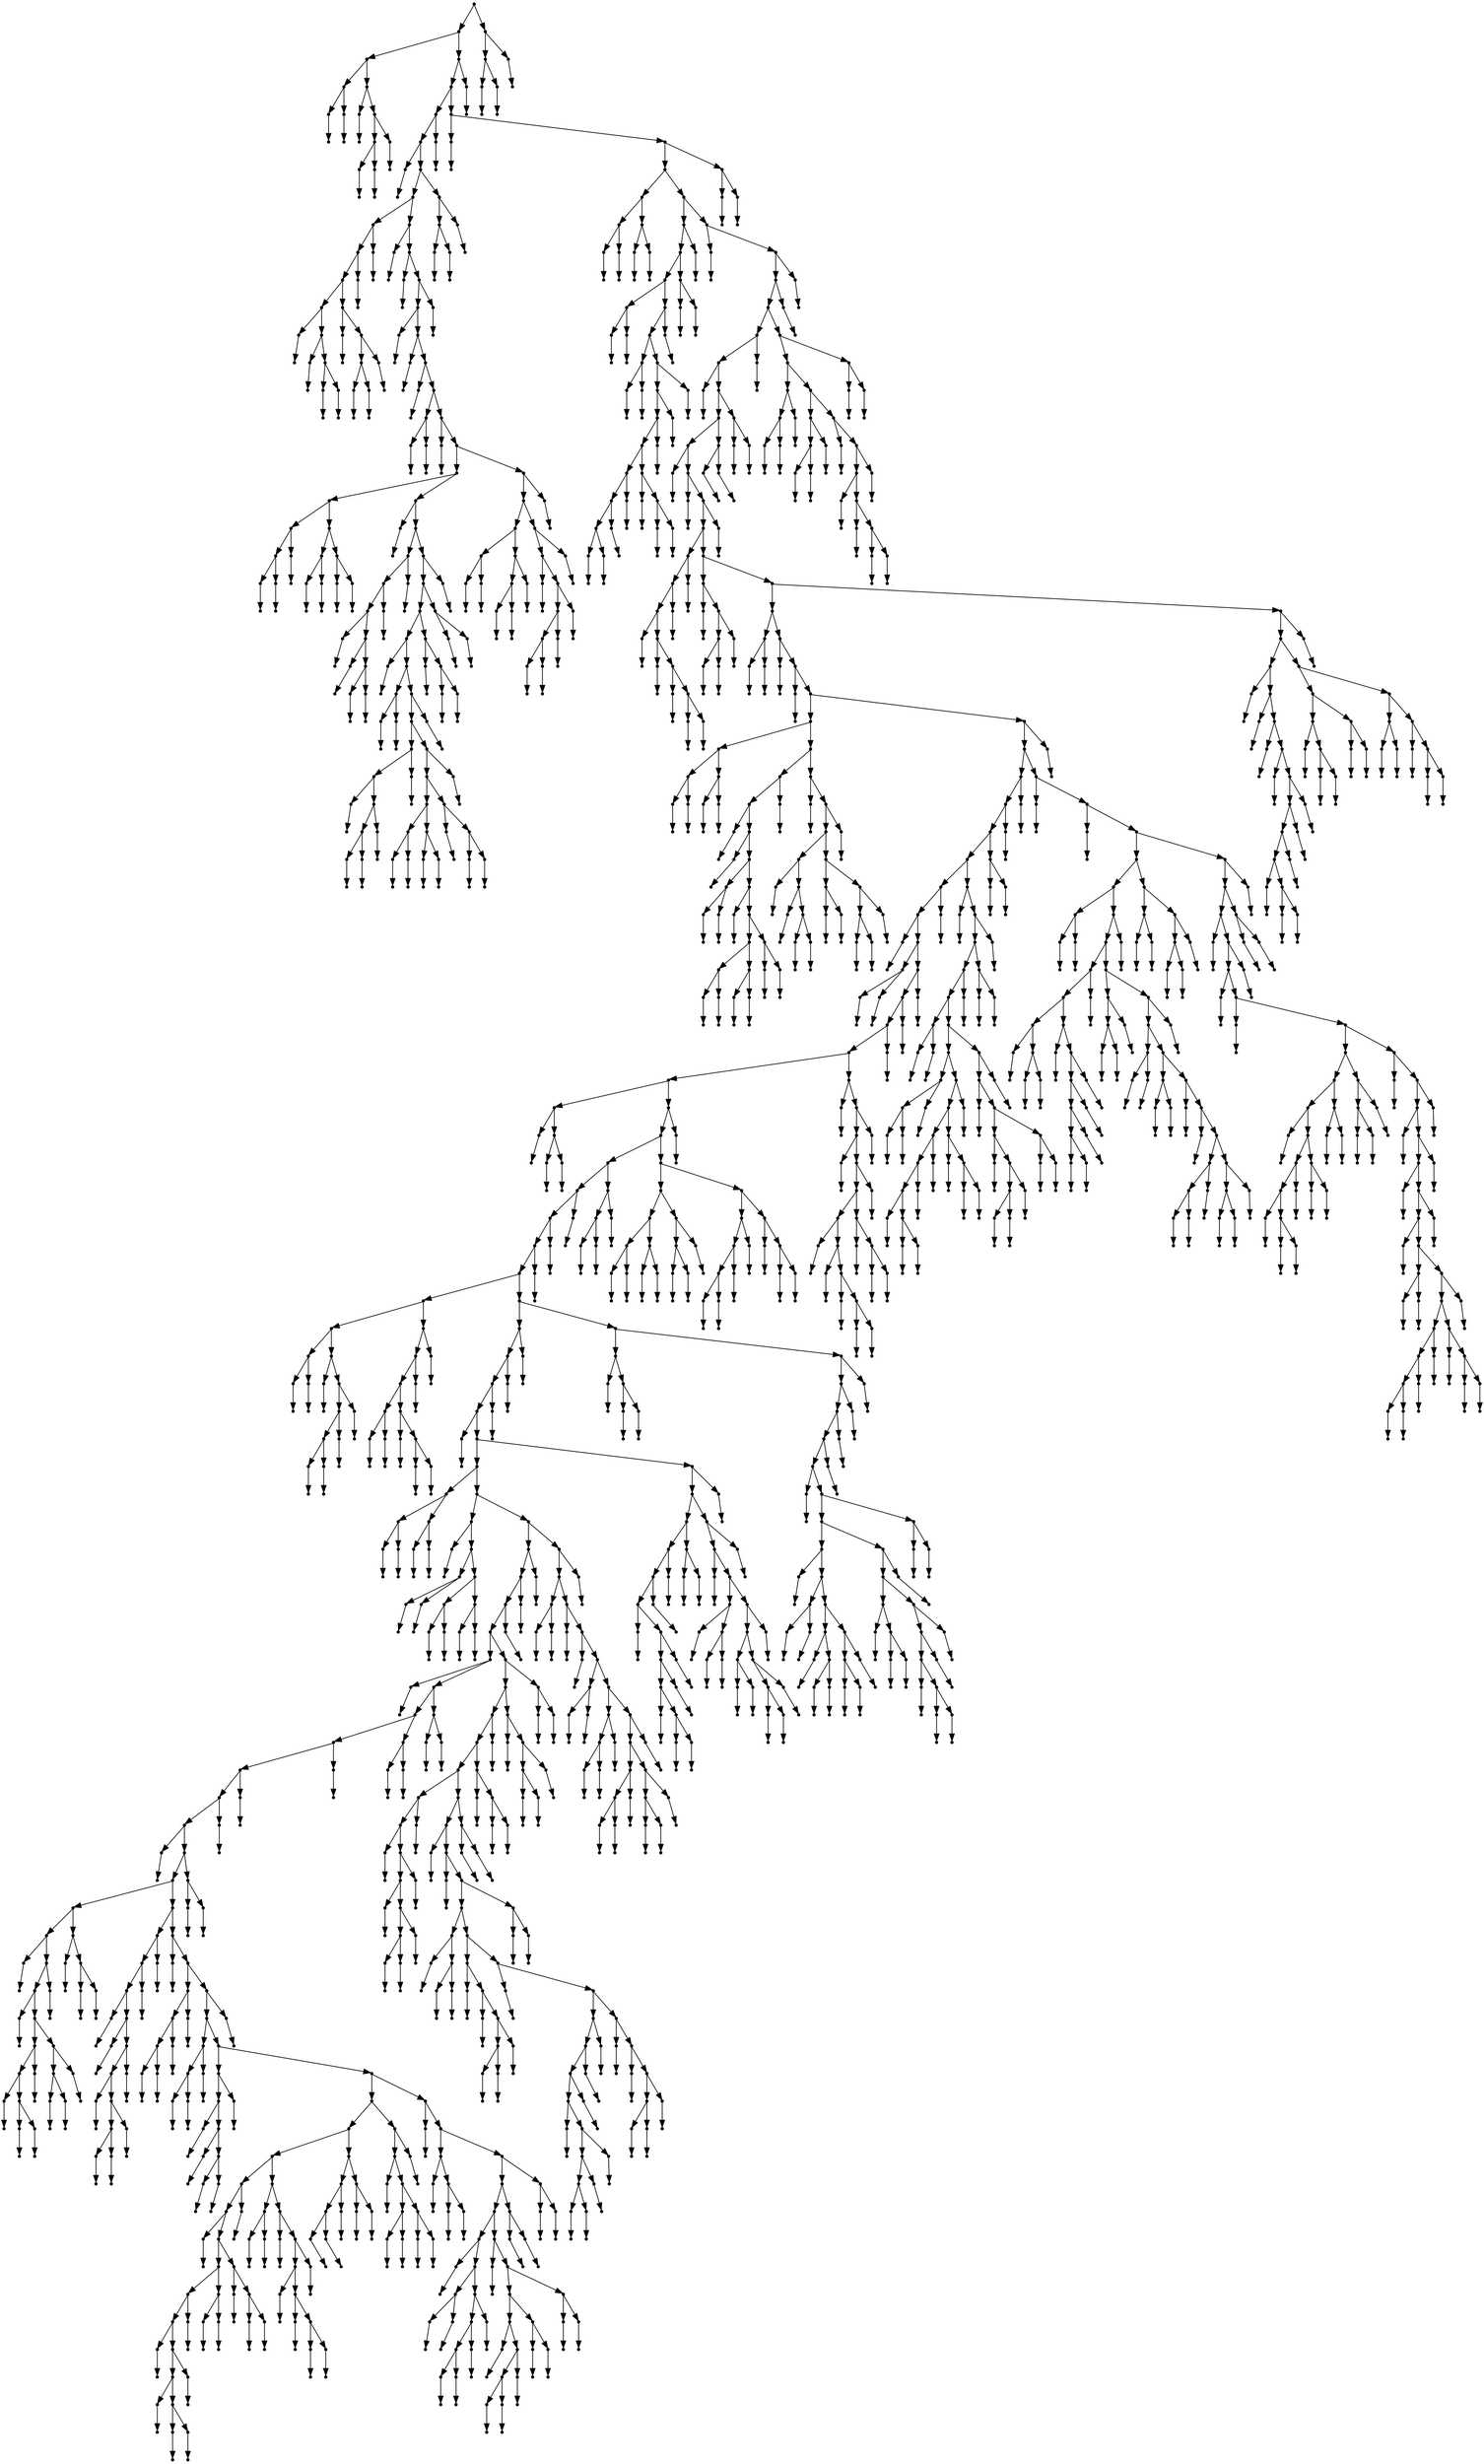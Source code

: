 digraph {
  1771 [shape=point];
  1762 [shape=point];
  16 [shape=point];
  4 [shape=point];
  1 [shape=point];
  0 [shape=point];
  3 [shape=point];
  2 [shape=point];
  15 [shape=point];
  6 [shape=point];
  5 [shape=point];
  14 [shape=point];
  11 [shape=point];
  8 [shape=point];
  7 [shape=point];
  10 [shape=point];
  9 [shape=point];
  13 [shape=point];
  12 [shape=point];
  1761 [shape=point];
  1758 [shape=point];
  234 [shape=point];
  231 [shape=point];
  18 [shape=point];
  17 [shape=point];
  230 [shape=point];
  221 [shape=point];
  47 [shape=point];
  44 [shape=point];
  41 [shape=point];
  29 [shape=point];
  20 [shape=point];
  19 [shape=point];
  28 [shape=point];
  22 [shape=point];
  21 [shape=point];
  27 [shape=point];
  24 [shape=point];
  23 [shape=point];
  26 [shape=point];
  25 [shape=point];
  40 [shape=point];
  31 [shape=point];
  30 [shape=point];
  39 [shape=point];
  36 [shape=point];
  33 [shape=point];
  32 [shape=point];
  35 [shape=point];
  34 [shape=point];
  38 [shape=point];
  37 [shape=point];
  43 [shape=point];
  42 [shape=point];
  46 [shape=point];
  45 [shape=point];
  220 [shape=point];
  49 [shape=point];
  48 [shape=point];
  219 [shape=point];
  51 [shape=point];
  50 [shape=point];
  218 [shape=point];
  215 [shape=point];
  53 [shape=point];
  52 [shape=point];
  214 [shape=point];
  55 [shape=point];
  54 [shape=point];
  213 [shape=point];
  57 [shape=point];
  56 [shape=point];
  212 [shape=point];
  62 [shape=point];
  59 [shape=point];
  58 [shape=point];
  61 [shape=point];
  60 [shape=point];
  211 [shape=point];
  64 [shape=point];
  63 [shape=point];
  210 [shape=point];
  174 [shape=point];
  84 [shape=point];
  72 [shape=point];
  69 [shape=point];
  66 [shape=point];
  65 [shape=point];
  68 [shape=point];
  67 [shape=point];
  71 [shape=point];
  70 [shape=point];
  83 [shape=point];
  77 [shape=point];
  74 [shape=point];
  73 [shape=point];
  76 [shape=point];
  75 [shape=point];
  82 [shape=point];
  79 [shape=point];
  78 [shape=point];
  81 [shape=point];
  80 [shape=point];
  173 [shape=point];
  86 [shape=point];
  85 [shape=point];
  172 [shape=point];
  103 [shape=point];
  100 [shape=point];
  97 [shape=point];
  88 [shape=point];
  87 [shape=point];
  96 [shape=point];
  90 [shape=point];
  89 [shape=point];
  95 [shape=point];
  92 [shape=point];
  91 [shape=point];
  94 [shape=point];
  93 [shape=point];
  99 [shape=point];
  98 [shape=point];
  102 [shape=point];
  101 [shape=point];
  171 [shape=point];
  168 [shape=point];
  162 [shape=point];
  153 [shape=point];
  105 [shape=point];
  104 [shape=point];
  152 [shape=point];
  110 [shape=point];
  107 [shape=point];
  106 [shape=point];
  109 [shape=point];
  108 [shape=point];
  151 [shape=point];
  148 [shape=point];
  124 [shape=point];
  121 [shape=point];
  112 [shape=point];
  111 [shape=point];
  120 [shape=point];
  117 [shape=point];
  114 [shape=point];
  113 [shape=point];
  116 [shape=point];
  115 [shape=point];
  119 [shape=point];
  118 [shape=point];
  123 [shape=point];
  122 [shape=point];
  147 [shape=point];
  144 [shape=point];
  135 [shape=point];
  129 [shape=point];
  126 [shape=point];
  125 [shape=point];
  128 [shape=point];
  127 [shape=point];
  134 [shape=point];
  131 [shape=point];
  130 [shape=point];
  133 [shape=point];
  132 [shape=point];
  143 [shape=point];
  137 [shape=point];
  136 [shape=point];
  142 [shape=point];
  139 [shape=point];
  138 [shape=point];
  141 [shape=point];
  140 [shape=point];
  146 [shape=point];
  145 [shape=point];
  150 [shape=point];
  149 [shape=point];
  161 [shape=point];
  155 [shape=point];
  154 [shape=point];
  160 [shape=point];
  157 [shape=point];
  156 [shape=point];
  159 [shape=point];
  158 [shape=point];
  167 [shape=point];
  164 [shape=point];
  163 [shape=point];
  166 [shape=point];
  165 [shape=point];
  170 [shape=point];
  169 [shape=point];
  209 [shape=point];
  206 [shape=point];
  188 [shape=point];
  179 [shape=point];
  176 [shape=point];
  175 [shape=point];
  178 [shape=point];
  177 [shape=point];
  187 [shape=point];
  184 [shape=point];
  181 [shape=point];
  180 [shape=point];
  183 [shape=point];
  182 [shape=point];
  186 [shape=point];
  185 [shape=point];
  205 [shape=point];
  202 [shape=point];
  190 [shape=point];
  189 [shape=point];
  201 [shape=point];
  198 [shape=point];
  195 [shape=point];
  192 [shape=point];
  191 [shape=point];
  194 [shape=point];
  193 [shape=point];
  197 [shape=point];
  196 [shape=point];
  200 [shape=point];
  199 [shape=point];
  204 [shape=point];
  203 [shape=point];
  208 [shape=point];
  207 [shape=point];
  217 [shape=point];
  216 [shape=point];
  229 [shape=point];
  226 [shape=point];
  223 [shape=point];
  222 [shape=point];
  225 [shape=point];
  224 [shape=point];
  228 [shape=point];
  227 [shape=point];
  233 [shape=point];
  232 [shape=point];
  1757 [shape=point];
  236 [shape=point];
  235 [shape=point];
  1756 [shape=point];
  1750 [shape=point];
  247 [shape=point];
  241 [shape=point];
  238 [shape=point];
  237 [shape=point];
  240 [shape=point];
  239 [shape=point];
  246 [shape=point];
  243 [shape=point];
  242 [shape=point];
  245 [shape=point];
  244 [shape=point];
  1749 [shape=point];
  300 [shape=point];
  297 [shape=point];
  291 [shape=point];
  252 [shape=point];
  249 [shape=point];
  248 [shape=point];
  251 [shape=point];
  250 [shape=point];
  290 [shape=point];
  287 [shape=point];
  257 [shape=point];
  254 [shape=point];
  253 [shape=point];
  256 [shape=point];
  255 [shape=point];
  286 [shape=point];
  283 [shape=point];
  280 [shape=point];
  277 [shape=point];
  268 [shape=point];
  265 [shape=point];
  262 [shape=point];
  259 [shape=point];
  258 [shape=point];
  261 [shape=point];
  260 [shape=point];
  264 [shape=point];
  263 [shape=point];
  267 [shape=point];
  266 [shape=point];
  276 [shape=point];
  270 [shape=point];
  269 [shape=point];
  275 [shape=point];
  272 [shape=point];
  271 [shape=point];
  274 [shape=point];
  273 [shape=point];
  279 [shape=point];
  278 [shape=point];
  282 [shape=point];
  281 [shape=point];
  285 [shape=point];
  284 [shape=point];
  289 [shape=point];
  288 [shape=point];
  296 [shape=point];
  293 [shape=point];
  292 [shape=point];
  295 [shape=point];
  294 [shape=point];
  299 [shape=point];
  298 [shape=point];
  1748 [shape=point];
  302 [shape=point];
  301 [shape=point];
  1747 [shape=point];
  1744 [shape=point];
  1741 [shape=point];
  1699 [shape=point];
  1696 [shape=point];
  304 [shape=point];
  303 [shape=point];
  1695 [shape=point];
  1689 [shape=point];
  1683 [shape=point];
  306 [shape=point];
  305 [shape=point];
  1682 [shape=point];
  308 [shape=point];
  307 [shape=point];
  1681 [shape=point];
  1678 [shape=point];
  328 [shape=point];
  325 [shape=point];
  322 [shape=point];
  310 [shape=point];
  309 [shape=point];
  321 [shape=point];
  312 [shape=point];
  311 [shape=point];
  320 [shape=point];
  314 [shape=point];
  313 [shape=point];
  319 [shape=point];
  316 [shape=point];
  315 [shape=point];
  318 [shape=point];
  317 [shape=point];
  324 [shape=point];
  323 [shape=point];
  327 [shape=point];
  326 [shape=point];
  1677 [shape=point];
  339 [shape=point];
  330 [shape=point];
  329 [shape=point];
  338 [shape=point];
  335 [shape=point];
  332 [shape=point];
  331 [shape=point];
  334 [shape=point];
  333 [shape=point];
  337 [shape=point];
  336 [shape=point];
  1676 [shape=point];
  1613 [shape=point];
  344 [shape=point];
  341 [shape=point];
  340 [shape=point];
  343 [shape=point];
  342 [shape=point];
  1612 [shape=point];
  346 [shape=point];
  345 [shape=point];
  1611 [shape=point];
  348 [shape=point];
  347 [shape=point];
  1610 [shape=point];
  428 [shape=point];
  359 [shape=point];
  353 [shape=point];
  350 [shape=point];
  349 [shape=point];
  352 [shape=point];
  351 [shape=point];
  358 [shape=point];
  355 [shape=point];
  354 [shape=point];
  357 [shape=point];
  356 [shape=point];
  427 [shape=point];
  394 [shape=point];
  391 [shape=point];
  361 [shape=point];
  360 [shape=point];
  390 [shape=point];
  363 [shape=point];
  362 [shape=point];
  389 [shape=point];
  368 [shape=point];
  365 [shape=point];
  364 [shape=point];
  367 [shape=point];
  366 [shape=point];
  388 [shape=point];
  370 [shape=point];
  369 [shape=point];
  387 [shape=point];
  381 [shape=point];
  375 [shape=point];
  372 [shape=point];
  371 [shape=point];
  374 [shape=point];
  373 [shape=point];
  380 [shape=point];
  377 [shape=point];
  376 [shape=point];
  379 [shape=point];
  378 [shape=point];
  386 [shape=point];
  383 [shape=point];
  382 [shape=point];
  385 [shape=point];
  384 [shape=point];
  393 [shape=point];
  392 [shape=point];
  426 [shape=point];
  396 [shape=point];
  395 [shape=point];
  425 [shape=point];
  422 [shape=point];
  407 [shape=point];
  398 [shape=point];
  397 [shape=point];
  406 [shape=point];
  400 [shape=point];
  399 [shape=point];
  405 [shape=point];
  402 [shape=point];
  401 [shape=point];
  404 [shape=point];
  403 [shape=point];
  421 [shape=point];
  412 [shape=point];
  409 [shape=point];
  408 [shape=point];
  411 [shape=point];
  410 [shape=point];
  420 [shape=point];
  417 [shape=point];
  414 [shape=point];
  413 [shape=point];
  416 [shape=point];
  415 [shape=point];
  419 [shape=point];
  418 [shape=point];
  424 [shape=point];
  423 [shape=point];
  1609 [shape=point];
  1606 [shape=point];
  1390 [shape=point];
  1387 [shape=point];
  1384 [shape=point];
  1378 [shape=point];
  1297 [shape=point];
  1294 [shape=point];
  430 [shape=point];
  429 [shape=point];
  1293 [shape=point];
  435 [shape=point];
  432 [shape=point];
  431 [shape=point];
  434 [shape=point];
  433 [shape=point];
  1292 [shape=point];
  1289 [shape=point];
  1286 [shape=point];
  1283 [shape=point];
  1247 [shape=point];
  443 [shape=point];
  437 [shape=point];
  436 [shape=point];
  442 [shape=point];
  439 [shape=point];
  438 [shape=point];
  441 [shape=point];
  440 [shape=point];
  1246 [shape=point];
  1243 [shape=point];
  1201 [shape=point];
  1192 [shape=point];
  1189 [shape=point];
  1186 [shape=point];
  1183 [shape=point];
  484 [shape=point];
  463 [shape=point];
  448 [shape=point];
  445 [shape=point];
  444 [shape=point];
  447 [shape=point];
  446 [shape=point];
  462 [shape=point];
  450 [shape=point];
  449 [shape=point];
  461 [shape=point];
  458 [shape=point];
  455 [shape=point];
  452 [shape=point];
  451 [shape=point];
  454 [shape=point];
  453 [shape=point];
  457 [shape=point];
  456 [shape=point];
  460 [shape=point];
  459 [shape=point];
  483 [shape=point];
  480 [shape=point];
  477 [shape=point];
  468 [shape=point];
  465 [shape=point];
  464 [shape=point];
  467 [shape=point];
  466 [shape=point];
  476 [shape=point];
  470 [shape=point];
  469 [shape=point];
  475 [shape=point];
  472 [shape=point];
  471 [shape=point];
  474 [shape=point];
  473 [shape=point];
  479 [shape=point];
  478 [shape=point];
  482 [shape=point];
  481 [shape=point];
  1182 [shape=point];
  1098 [shape=point];
  1095 [shape=point];
  1092 [shape=point];
  1089 [shape=point];
  486 [shape=point];
  485 [shape=point];
  1088 [shape=point];
  1022 [shape=point];
  497 [shape=point];
  491 [shape=point];
  488 [shape=point];
  487 [shape=point];
  490 [shape=point];
  489 [shape=point];
  496 [shape=point];
  493 [shape=point];
  492 [shape=point];
  495 [shape=point];
  494 [shape=point];
  1021 [shape=point];
  517 [shape=point];
  499 [shape=point];
  498 [shape=point];
  516 [shape=point];
  504 [shape=point];
  501 [shape=point];
  500 [shape=point];
  503 [shape=point];
  502 [shape=point];
  515 [shape=point];
  509 [shape=point];
  506 [shape=point];
  505 [shape=point];
  508 [shape=point];
  507 [shape=point];
  514 [shape=point];
  511 [shape=point];
  510 [shape=point];
  513 [shape=point];
  512 [shape=point];
  1020 [shape=point];
  969 [shape=point];
  966 [shape=point];
  963 [shape=point];
  960 [shape=point];
  825 [shape=point];
  519 [shape=point];
  518 [shape=point];
  824 [shape=point];
  818 [shape=point];
  812 [shape=point];
  809 [shape=point];
  806 [shape=point];
  803 [shape=point];
  521 [shape=point];
  520 [shape=point];
  802 [shape=point];
  796 [shape=point];
  559 [shape=point];
  550 [shape=point];
  523 [shape=point];
  522 [shape=point];
  549 [shape=point];
  546 [shape=point];
  525 [shape=point];
  524 [shape=point];
  545 [shape=point];
  536 [shape=point];
  533 [shape=point];
  527 [shape=point];
  526 [shape=point];
  532 [shape=point];
  529 [shape=point];
  528 [shape=point];
  531 [shape=point];
  530 [shape=point];
  535 [shape=point];
  534 [shape=point];
  544 [shape=point];
  541 [shape=point];
  538 [shape=point];
  537 [shape=point];
  540 [shape=point];
  539 [shape=point];
  543 [shape=point];
  542 [shape=point];
  548 [shape=point];
  547 [shape=point];
  558 [shape=point];
  552 [shape=point];
  551 [shape=point];
  557 [shape=point];
  554 [shape=point];
  553 [shape=point];
  556 [shape=point];
  555 [shape=point];
  795 [shape=point];
  585 [shape=point];
  582 [shape=point];
  579 [shape=point];
  561 [shape=point];
  560 [shape=point];
  578 [shape=point];
  563 [shape=point];
  562 [shape=point];
  577 [shape=point];
  574 [shape=point];
  565 [shape=point];
  564 [shape=point];
  573 [shape=point];
  570 [shape=point];
  567 [shape=point];
  566 [shape=point];
  569 [shape=point];
  568 [shape=point];
  572 [shape=point];
  571 [shape=point];
  576 [shape=point];
  575 [shape=point];
  581 [shape=point];
  580 [shape=point];
  584 [shape=point];
  583 [shape=point];
  794 [shape=point];
  587 [shape=point];
  586 [shape=point];
  793 [shape=point];
  598 [shape=point];
  595 [shape=point];
  592 [shape=point];
  589 [shape=point];
  588 [shape=point];
  591 [shape=point];
  590 [shape=point];
  594 [shape=point];
  593 [shape=point];
  597 [shape=point];
  596 [shape=point];
  792 [shape=point];
  789 [shape=point];
  606 [shape=point];
  603 [shape=point];
  600 [shape=point];
  599 [shape=point];
  602 [shape=point];
  601 [shape=point];
  605 [shape=point];
  604 [shape=point];
  788 [shape=point];
  620 [shape=point];
  617 [shape=point];
  608 [shape=point];
  607 [shape=point];
  616 [shape=point];
  610 [shape=point];
  609 [shape=point];
  615 [shape=point];
  612 [shape=point];
  611 [shape=point];
  614 [shape=point];
  613 [shape=point];
  619 [shape=point];
  618 [shape=point];
  787 [shape=point];
  715 [shape=point];
  697 [shape=point];
  682 [shape=point];
  658 [shape=point];
  655 [shape=point];
  622 [shape=point];
  621 [shape=point];
  654 [shape=point];
  645 [shape=point];
  639 [shape=point];
  636 [shape=point];
  624 [shape=point];
  623 [shape=point];
  635 [shape=point];
  632 [shape=point];
  626 [shape=point];
  625 [shape=point];
  631 [shape=point];
  628 [shape=point];
  627 [shape=point];
  630 [shape=point];
  629 [shape=point];
  634 [shape=point];
  633 [shape=point];
  638 [shape=point];
  637 [shape=point];
  644 [shape=point];
  641 [shape=point];
  640 [shape=point];
  643 [shape=point];
  642 [shape=point];
  653 [shape=point];
  647 [shape=point];
  646 [shape=point];
  652 [shape=point];
  649 [shape=point];
  648 [shape=point];
  651 [shape=point];
  650 [shape=point];
  657 [shape=point];
  656 [shape=point];
  681 [shape=point];
  663 [shape=point];
  660 [shape=point];
  659 [shape=point];
  662 [shape=point];
  661 [shape=point];
  680 [shape=point];
  665 [shape=point];
  664 [shape=point];
  679 [shape=point];
  676 [shape=point];
  667 [shape=point];
  666 [shape=point];
  675 [shape=point];
  669 [shape=point];
  668 [shape=point];
  674 [shape=point];
  671 [shape=point];
  670 [shape=point];
  673 [shape=point];
  672 [shape=point];
  678 [shape=point];
  677 [shape=point];
  696 [shape=point];
  690 [shape=point];
  687 [shape=point];
  684 [shape=point];
  683 [shape=point];
  686 [shape=point];
  685 [shape=point];
  689 [shape=point];
  688 [shape=point];
  695 [shape=point];
  692 [shape=point];
  691 [shape=point];
  694 [shape=point];
  693 [shape=point];
  714 [shape=point];
  711 [shape=point];
  699 [shape=point];
  698 [shape=point];
  710 [shape=point];
  704 [shape=point];
  701 [shape=point];
  700 [shape=point];
  703 [shape=point];
  702 [shape=point];
  709 [shape=point];
  706 [shape=point];
  705 [shape=point];
  708 [shape=point];
  707 [shape=point];
  713 [shape=point];
  712 [shape=point];
  786 [shape=point];
  717 [shape=point];
  716 [shape=point];
  785 [shape=point];
  725 [shape=point];
  719 [shape=point];
  718 [shape=point];
  724 [shape=point];
  721 [shape=point];
  720 [shape=point];
  723 [shape=point];
  722 [shape=point];
  784 [shape=point];
  778 [shape=point];
  772 [shape=point];
  745 [shape=point];
  727 [shape=point];
  726 [shape=point];
  744 [shape=point];
  732 [shape=point];
  729 [shape=point];
  728 [shape=point];
  731 [shape=point];
  730 [shape=point];
  743 [shape=point];
  740 [shape=point];
  737 [shape=point];
  734 [shape=point];
  733 [shape=point];
  736 [shape=point];
  735 [shape=point];
  739 [shape=point];
  738 [shape=point];
  742 [shape=point];
  741 [shape=point];
  771 [shape=point];
  747 [shape=point];
  746 [shape=point];
  770 [shape=point];
  764 [shape=point];
  758 [shape=point];
  749 [shape=point];
  748 [shape=point];
  757 [shape=point];
  754 [shape=point];
  751 [shape=point];
  750 [shape=point];
  753 [shape=point];
  752 [shape=point];
  756 [shape=point];
  755 [shape=point];
  763 [shape=point];
  760 [shape=point];
  759 [shape=point];
  762 [shape=point];
  761 [shape=point];
  769 [shape=point];
  766 [shape=point];
  765 [shape=point];
  768 [shape=point];
  767 [shape=point];
  777 [shape=point];
  774 [shape=point];
  773 [shape=point];
  776 [shape=point];
  775 [shape=point];
  783 [shape=point];
  780 [shape=point];
  779 [shape=point];
  782 [shape=point];
  781 [shape=point];
  791 [shape=point];
  790 [shape=point];
  801 [shape=point];
  798 [shape=point];
  797 [shape=point];
  800 [shape=point];
  799 [shape=point];
  805 [shape=point];
  804 [shape=point];
  808 [shape=point];
  807 [shape=point];
  811 [shape=point];
  810 [shape=point];
  817 [shape=point];
  814 [shape=point];
  813 [shape=point];
  816 [shape=point];
  815 [shape=point];
  823 [shape=point];
  820 [shape=point];
  819 [shape=point];
  822 [shape=point];
  821 [shape=point];
  959 [shape=point];
  953 [shape=point];
  941 [shape=point];
  938 [shape=point];
  929 [shape=point];
  845 [shape=point];
  842 [shape=point];
  827 [shape=point];
  826 [shape=point];
  841 [shape=point];
  838 [shape=point];
  829 [shape=point];
  828 [shape=point];
  837 [shape=point];
  834 [shape=point];
  831 [shape=point];
  830 [shape=point];
  833 [shape=point];
  832 [shape=point];
  836 [shape=point];
  835 [shape=point];
  840 [shape=point];
  839 [shape=point];
  844 [shape=point];
  843 [shape=point];
  928 [shape=point];
  922 [shape=point];
  847 [shape=point];
  846 [shape=point];
  921 [shape=point];
  849 [shape=point];
  848 [shape=point];
  920 [shape=point];
  914 [shape=point];
  857 [shape=point];
  851 [shape=point];
  850 [shape=point];
  856 [shape=point];
  853 [shape=point];
  852 [shape=point];
  855 [shape=point];
  854 [shape=point];
  913 [shape=point];
  871 [shape=point];
  859 [shape=point];
  858 [shape=point];
  870 [shape=point];
  861 [shape=point];
  860 [shape=point];
  869 [shape=point];
  866 [shape=point];
  863 [shape=point];
  862 [shape=point];
  865 [shape=point];
  864 [shape=point];
  868 [shape=point];
  867 [shape=point];
  912 [shape=point];
  873 [shape=point];
  872 [shape=point];
  911 [shape=point];
  896 [shape=point];
  893 [shape=point];
  890 [shape=point];
  887 [shape=point];
  875 [shape=point];
  874 [shape=point];
  886 [shape=point];
  883 [shape=point];
  880 [shape=point];
  877 [shape=point];
  876 [shape=point];
  879 [shape=point];
  878 [shape=point];
  882 [shape=point];
  881 [shape=point];
  885 [shape=point];
  884 [shape=point];
  889 [shape=point];
  888 [shape=point];
  892 [shape=point];
  891 [shape=point];
  895 [shape=point];
  894 [shape=point];
  910 [shape=point];
  898 [shape=point];
  897 [shape=point];
  909 [shape=point];
  900 [shape=point];
  899 [shape=point];
  908 [shape=point];
  905 [shape=point];
  902 [shape=point];
  901 [shape=point];
  904 [shape=point];
  903 [shape=point];
  907 [shape=point];
  906 [shape=point];
  919 [shape=point];
  916 [shape=point];
  915 [shape=point];
  918 [shape=point];
  917 [shape=point];
  927 [shape=point];
  924 [shape=point];
  923 [shape=point];
  926 [shape=point];
  925 [shape=point];
  937 [shape=point];
  931 [shape=point];
  930 [shape=point];
  936 [shape=point];
  933 [shape=point];
  932 [shape=point];
  935 [shape=point];
  934 [shape=point];
  940 [shape=point];
  939 [shape=point];
  952 [shape=point];
  943 [shape=point];
  942 [shape=point];
  951 [shape=point];
  948 [shape=point];
  945 [shape=point];
  944 [shape=point];
  947 [shape=point];
  946 [shape=point];
  950 [shape=point];
  949 [shape=point];
  958 [shape=point];
  955 [shape=point];
  954 [shape=point];
  957 [shape=point];
  956 [shape=point];
  962 [shape=point];
  961 [shape=point];
  965 [shape=point];
  964 [shape=point];
  968 [shape=point];
  967 [shape=point];
  1019 [shape=point];
  1016 [shape=point];
  974 [shape=point];
  971 [shape=point];
  970 [shape=point];
  973 [shape=point];
  972 [shape=point];
  1015 [shape=point];
  976 [shape=point];
  975 [shape=point];
  1014 [shape=point];
  978 [shape=point];
  977 [shape=point];
  1013 [shape=point];
  983 [shape=point];
  980 [shape=point];
  979 [shape=point];
  982 [shape=point];
  981 [shape=point];
  1012 [shape=point];
  991 [shape=point];
  988 [shape=point];
  985 [shape=point];
  984 [shape=point];
  987 [shape=point];
  986 [shape=point];
  990 [shape=point];
  989 [shape=point];
  1011 [shape=point];
  1008 [shape=point];
  999 [shape=point];
  996 [shape=point];
  993 [shape=point];
  992 [shape=point];
  995 [shape=point];
  994 [shape=point];
  998 [shape=point];
  997 [shape=point];
  1007 [shape=point];
  1004 [shape=point];
  1001 [shape=point];
  1000 [shape=point];
  1003 [shape=point];
  1002 [shape=point];
  1006 [shape=point];
  1005 [shape=point];
  1010 [shape=point];
  1009 [shape=point];
  1018 [shape=point];
  1017 [shape=point];
  1087 [shape=point];
  1084 [shape=point];
  1051 [shape=point];
  1045 [shape=point];
  1042 [shape=point];
  1039 [shape=point];
  1024 [shape=point];
  1023 [shape=point];
  1038 [shape=point];
  1035 [shape=point];
  1032 [shape=point];
  1026 [shape=point];
  1025 [shape=point];
  1031 [shape=point];
  1028 [shape=point];
  1027 [shape=point];
  1030 [shape=point];
  1029 [shape=point];
  1034 [shape=point];
  1033 [shape=point];
  1037 [shape=point];
  1036 [shape=point];
  1041 [shape=point];
  1040 [shape=point];
  1044 [shape=point];
  1043 [shape=point];
  1050 [shape=point];
  1047 [shape=point];
  1046 [shape=point];
  1049 [shape=point];
  1048 [shape=point];
  1083 [shape=point];
  1080 [shape=point];
  1053 [shape=point];
  1052 [shape=point];
  1079 [shape=point];
  1061 [shape=point];
  1055 [shape=point];
  1054 [shape=point];
  1060 [shape=point];
  1057 [shape=point];
  1056 [shape=point];
  1059 [shape=point];
  1058 [shape=point];
  1078 [shape=point];
  1075 [shape=point];
  1066 [shape=point];
  1063 [shape=point];
  1062 [shape=point];
  1065 [shape=point];
  1064 [shape=point];
  1074 [shape=point];
  1071 [shape=point];
  1068 [shape=point];
  1067 [shape=point];
  1070 [shape=point];
  1069 [shape=point];
  1073 [shape=point];
  1072 [shape=point];
  1077 [shape=point];
  1076 [shape=point];
  1082 [shape=point];
  1081 [shape=point];
  1086 [shape=point];
  1085 [shape=point];
  1091 [shape=point];
  1090 [shape=point];
  1094 [shape=point];
  1093 [shape=point];
  1097 [shape=point];
  1096 [shape=point];
  1181 [shape=point];
  1106 [shape=point];
  1100 [shape=point];
  1099 [shape=point];
  1105 [shape=point];
  1102 [shape=point];
  1101 [shape=point];
  1104 [shape=point];
  1103 [shape=point];
  1180 [shape=point];
  1177 [shape=point];
  1174 [shape=point];
  1171 [shape=point];
  1168 [shape=point];
  1108 [shape=point];
  1107 [shape=point];
  1167 [shape=point];
  1161 [shape=point];
  1134 [shape=point];
  1110 [shape=point];
  1109 [shape=point];
  1133 [shape=point];
  1115 [shape=point];
  1112 [shape=point];
  1111 [shape=point];
  1114 [shape=point];
  1113 [shape=point];
  1132 [shape=point];
  1123 [shape=point];
  1117 [shape=point];
  1116 [shape=point];
  1122 [shape=point];
  1119 [shape=point];
  1118 [shape=point];
  1121 [shape=point];
  1120 [shape=point];
  1131 [shape=point];
  1128 [shape=point];
  1125 [shape=point];
  1124 [shape=point];
  1127 [shape=point];
  1126 [shape=point];
  1130 [shape=point];
  1129 [shape=point];
  1160 [shape=point];
  1157 [shape=point];
  1142 [shape=point];
  1136 [shape=point];
  1135 [shape=point];
  1141 [shape=point];
  1138 [shape=point];
  1137 [shape=point];
  1140 [shape=point];
  1139 [shape=point];
  1156 [shape=point];
  1153 [shape=point];
  1150 [shape=point];
  1144 [shape=point];
  1143 [shape=point];
  1149 [shape=point];
  1146 [shape=point];
  1145 [shape=point];
  1148 [shape=point];
  1147 [shape=point];
  1152 [shape=point];
  1151 [shape=point];
  1155 [shape=point];
  1154 [shape=point];
  1159 [shape=point];
  1158 [shape=point];
  1166 [shape=point];
  1163 [shape=point];
  1162 [shape=point];
  1165 [shape=point];
  1164 [shape=point];
  1170 [shape=point];
  1169 [shape=point];
  1173 [shape=point];
  1172 [shape=point];
  1176 [shape=point];
  1175 [shape=point];
  1179 [shape=point];
  1178 [shape=point];
  1185 [shape=point];
  1184 [shape=point];
  1188 [shape=point];
  1187 [shape=point];
  1191 [shape=point];
  1190 [shape=point];
  1200 [shape=point];
  1197 [shape=point];
  1194 [shape=point];
  1193 [shape=point];
  1196 [shape=point];
  1195 [shape=point];
  1199 [shape=point];
  1198 [shape=point];
  1242 [shape=point];
  1221 [shape=point];
  1212 [shape=point];
  1206 [shape=point];
  1203 [shape=point];
  1202 [shape=point];
  1205 [shape=point];
  1204 [shape=point];
  1211 [shape=point];
  1208 [shape=point];
  1207 [shape=point];
  1210 [shape=point];
  1209 [shape=point];
  1220 [shape=point];
  1217 [shape=point];
  1214 [shape=point];
  1213 [shape=point];
  1216 [shape=point];
  1215 [shape=point];
  1219 [shape=point];
  1218 [shape=point];
  1241 [shape=point];
  1232 [shape=point];
  1229 [shape=point];
  1226 [shape=point];
  1223 [shape=point];
  1222 [shape=point];
  1225 [shape=point];
  1224 [shape=point];
  1228 [shape=point];
  1227 [shape=point];
  1231 [shape=point];
  1230 [shape=point];
  1240 [shape=point];
  1234 [shape=point];
  1233 [shape=point];
  1239 [shape=point];
  1236 [shape=point];
  1235 [shape=point];
  1238 [shape=point];
  1237 [shape=point];
  1245 [shape=point];
  1244 [shape=point];
  1282 [shape=point];
  1249 [shape=point];
  1248 [shape=point];
  1281 [shape=point];
  1278 [shape=point];
  1251 [shape=point];
  1250 [shape=point];
  1277 [shape=point];
  1274 [shape=point];
  1265 [shape=point];
  1253 [shape=point];
  1252 [shape=point];
  1264 [shape=point];
  1255 [shape=point];
  1254 [shape=point];
  1263 [shape=point];
  1257 [shape=point];
  1256 [shape=point];
  1262 [shape=point];
  1259 [shape=point];
  1258 [shape=point];
  1261 [shape=point];
  1260 [shape=point];
  1273 [shape=point];
  1267 [shape=point];
  1266 [shape=point];
  1272 [shape=point];
  1269 [shape=point];
  1268 [shape=point];
  1271 [shape=point];
  1270 [shape=point];
  1276 [shape=point];
  1275 [shape=point];
  1280 [shape=point];
  1279 [shape=point];
  1285 [shape=point];
  1284 [shape=point];
  1288 [shape=point];
  1287 [shape=point];
  1291 [shape=point];
  1290 [shape=point];
  1296 [shape=point];
  1295 [shape=point];
  1377 [shape=point];
  1299 [shape=point];
  1298 [shape=point];
  1376 [shape=point];
  1373 [shape=point];
  1367 [shape=point];
  1364 [shape=point];
  1304 [shape=point];
  1301 [shape=point];
  1300 [shape=point];
  1303 [shape=point];
  1302 [shape=point];
  1363 [shape=point];
  1339 [shape=point];
  1312 [shape=point];
  1309 [shape=point];
  1306 [shape=point];
  1305 [shape=point];
  1308 [shape=point];
  1307 [shape=point];
  1311 [shape=point];
  1310 [shape=point];
  1338 [shape=point];
  1335 [shape=point];
  1326 [shape=point];
  1323 [shape=point];
  1320 [shape=point];
  1314 [shape=point];
  1313 [shape=point];
  1319 [shape=point];
  1316 [shape=point];
  1315 [shape=point];
  1318 [shape=point];
  1317 [shape=point];
  1322 [shape=point];
  1321 [shape=point];
  1325 [shape=point];
  1324 [shape=point];
  1334 [shape=point];
  1328 [shape=point];
  1327 [shape=point];
  1333 [shape=point];
  1330 [shape=point];
  1329 [shape=point];
  1332 [shape=point];
  1331 [shape=point];
  1337 [shape=point];
  1336 [shape=point];
  1362 [shape=point];
  1359 [shape=point];
  1341 [shape=point];
  1340 [shape=point];
  1358 [shape=point];
  1352 [shape=point];
  1343 [shape=point];
  1342 [shape=point];
  1351 [shape=point];
  1348 [shape=point];
  1345 [shape=point];
  1344 [shape=point];
  1347 [shape=point];
  1346 [shape=point];
  1350 [shape=point];
  1349 [shape=point];
  1357 [shape=point];
  1354 [shape=point];
  1353 [shape=point];
  1356 [shape=point];
  1355 [shape=point];
  1361 [shape=point];
  1360 [shape=point];
  1366 [shape=point];
  1365 [shape=point];
  1372 [shape=point];
  1369 [shape=point];
  1368 [shape=point];
  1371 [shape=point];
  1370 [shape=point];
  1375 [shape=point];
  1374 [shape=point];
  1383 [shape=point];
  1380 [shape=point];
  1379 [shape=point];
  1382 [shape=point];
  1381 [shape=point];
  1386 [shape=point];
  1385 [shape=point];
  1389 [shape=point];
  1388 [shape=point];
  1605 [shape=point];
  1392 [shape=point];
  1391 [shape=point];
  1604 [shape=point];
  1394 [shape=point];
  1393 [shape=point];
  1603 [shape=point];
  1495 [shape=point];
  1480 [shape=point];
  1399 [shape=point];
  1396 [shape=point];
  1395 [shape=point];
  1398 [shape=point];
  1397 [shape=point];
  1479 [shape=point];
  1476 [shape=point];
  1428 [shape=point];
  1425 [shape=point];
  1407 [shape=point];
  1401 [shape=point];
  1400 [shape=point];
  1406 [shape=point];
  1403 [shape=point];
  1402 [shape=point];
  1405 [shape=point];
  1404 [shape=point];
  1424 [shape=point];
  1409 [shape=point];
  1408 [shape=point];
  1423 [shape=point];
  1420 [shape=point];
  1417 [shape=point];
  1414 [shape=point];
  1411 [shape=point];
  1410 [shape=point];
  1413 [shape=point];
  1412 [shape=point];
  1416 [shape=point];
  1415 [shape=point];
  1419 [shape=point];
  1418 [shape=point];
  1422 [shape=point];
  1421 [shape=point];
  1427 [shape=point];
  1426 [shape=point];
  1475 [shape=point];
  1436 [shape=point];
  1433 [shape=point];
  1430 [shape=point];
  1429 [shape=point];
  1432 [shape=point];
  1431 [shape=point];
  1435 [shape=point];
  1434 [shape=point];
  1474 [shape=point];
  1471 [shape=point];
  1441 [shape=point];
  1438 [shape=point];
  1437 [shape=point];
  1440 [shape=point];
  1439 [shape=point];
  1470 [shape=point];
  1446 [shape=point];
  1443 [shape=point];
  1442 [shape=point];
  1445 [shape=point];
  1444 [shape=point];
  1469 [shape=point];
  1448 [shape=point];
  1447 [shape=point];
  1468 [shape=point];
  1450 [shape=point];
  1449 [shape=point];
  1467 [shape=point];
  1458 [shape=point];
  1455 [shape=point];
  1452 [shape=point];
  1451 [shape=point];
  1454 [shape=point];
  1453 [shape=point];
  1457 [shape=point];
  1456 [shape=point];
  1466 [shape=point];
  1463 [shape=point];
  1460 [shape=point];
  1459 [shape=point];
  1462 [shape=point];
  1461 [shape=point];
  1465 [shape=point];
  1464 [shape=point];
  1473 [shape=point];
  1472 [shape=point];
  1478 [shape=point];
  1477 [shape=point];
  1494 [shape=point];
  1485 [shape=point];
  1482 [shape=point];
  1481 [shape=point];
  1484 [shape=point];
  1483 [shape=point];
  1493 [shape=point];
  1490 [shape=point];
  1487 [shape=point];
  1486 [shape=point];
  1489 [shape=point];
  1488 [shape=point];
  1492 [shape=point];
  1491 [shape=point];
  1602 [shape=point];
  1599 [shape=point];
  1593 [shape=point];
  1497 [shape=point];
  1496 [shape=point];
  1592 [shape=point];
  1589 [shape=point];
  1499 [shape=point];
  1498 [shape=point];
  1588 [shape=point];
  1501 [shape=point];
  1500 [shape=point];
  1587 [shape=point];
  1536 [shape=point];
  1527 [shape=point];
  1521 [shape=point];
  1503 [shape=point];
  1502 [shape=point];
  1520 [shape=point];
  1514 [shape=point];
  1511 [shape=point];
  1505 [shape=point];
  1504 [shape=point];
  1510 [shape=point];
  1507 [shape=point];
  1506 [shape=point];
  1509 [shape=point];
  1508 [shape=point];
  1513 [shape=point];
  1512 [shape=point];
  1519 [shape=point];
  1516 [shape=point];
  1515 [shape=point];
  1518 [shape=point];
  1517 [shape=point];
  1526 [shape=point];
  1523 [shape=point];
  1522 [shape=point];
  1525 [shape=point];
  1524 [shape=point];
  1535 [shape=point];
  1532 [shape=point];
  1529 [shape=point];
  1528 [shape=point];
  1531 [shape=point];
  1530 [shape=point];
  1534 [shape=point];
  1533 [shape=point];
  1586 [shape=point];
  1538 [shape=point];
  1537 [shape=point];
  1585 [shape=point];
  1582 [shape=point];
  1540 [shape=point];
  1539 [shape=point];
  1581 [shape=point];
  1578 [shape=point];
  1542 [shape=point];
  1541 [shape=point];
  1577 [shape=point];
  1574 [shape=point];
  1544 [shape=point];
  1543 [shape=point];
  1573 [shape=point];
  1549 [shape=point];
  1546 [shape=point];
  1545 [shape=point];
  1548 [shape=point];
  1547 [shape=point];
  1572 [shape=point];
  1569 [shape=point];
  1560 [shape=point];
  1557 [shape=point];
  1554 [shape=point];
  1551 [shape=point];
  1550 [shape=point];
  1553 [shape=point];
  1552 [shape=point];
  1556 [shape=point];
  1555 [shape=point];
  1559 [shape=point];
  1558 [shape=point];
  1568 [shape=point];
  1562 [shape=point];
  1561 [shape=point];
  1567 [shape=point];
  1564 [shape=point];
  1563 [shape=point];
  1566 [shape=point];
  1565 [shape=point];
  1571 [shape=point];
  1570 [shape=point];
  1576 [shape=point];
  1575 [shape=point];
  1580 [shape=point];
  1579 [shape=point];
  1584 [shape=point];
  1583 [shape=point];
  1591 [shape=point];
  1590 [shape=point];
  1598 [shape=point];
  1595 [shape=point];
  1594 [shape=point];
  1597 [shape=point];
  1596 [shape=point];
  1601 [shape=point];
  1600 [shape=point];
  1608 [shape=point];
  1607 [shape=point];
  1675 [shape=point];
  1672 [shape=point];
  1642 [shape=point];
  1615 [shape=point];
  1614 [shape=point];
  1641 [shape=point];
  1617 [shape=point];
  1616 [shape=point];
  1640 [shape=point];
  1619 [shape=point];
  1618 [shape=point];
  1639 [shape=point];
  1621 [shape=point];
  1620 [shape=point];
  1638 [shape=point];
  1635 [shape=point];
  1632 [shape=point];
  1629 [shape=point];
  1623 [shape=point];
  1622 [shape=point];
  1628 [shape=point];
  1625 [shape=point];
  1624 [shape=point];
  1627 [shape=point];
  1626 [shape=point];
  1631 [shape=point];
  1630 [shape=point];
  1634 [shape=point];
  1633 [shape=point];
  1637 [shape=point];
  1636 [shape=point];
  1671 [shape=point];
  1656 [shape=point];
  1650 [shape=point];
  1644 [shape=point];
  1643 [shape=point];
  1649 [shape=point];
  1646 [shape=point];
  1645 [shape=point];
  1648 [shape=point];
  1647 [shape=point];
  1655 [shape=point];
  1652 [shape=point];
  1651 [shape=point];
  1654 [shape=point];
  1653 [shape=point];
  1670 [shape=point];
  1661 [shape=point];
  1658 [shape=point];
  1657 [shape=point];
  1660 [shape=point];
  1659 [shape=point];
  1669 [shape=point];
  1663 [shape=point];
  1662 [shape=point];
  1668 [shape=point];
  1665 [shape=point];
  1664 [shape=point];
  1667 [shape=point];
  1666 [shape=point];
  1674 [shape=point];
  1673 [shape=point];
  1680 [shape=point];
  1679 [shape=point];
  1688 [shape=point];
  1685 [shape=point];
  1684 [shape=point];
  1687 [shape=point];
  1686 [shape=point];
  1694 [shape=point];
  1691 [shape=point];
  1690 [shape=point];
  1693 [shape=point];
  1692 [shape=point];
  1698 [shape=point];
  1697 [shape=point];
  1740 [shape=point];
  1734 [shape=point];
  1707 [shape=point];
  1704 [shape=point];
  1701 [shape=point];
  1700 [shape=point];
  1703 [shape=point];
  1702 [shape=point];
  1706 [shape=point];
  1705 [shape=point];
  1733 [shape=point];
  1715 [shape=point];
  1712 [shape=point];
  1709 [shape=point];
  1708 [shape=point];
  1711 [shape=point];
  1710 [shape=point];
  1714 [shape=point];
  1713 [shape=point];
  1732 [shape=point];
  1717 [shape=point];
  1716 [shape=point];
  1731 [shape=point];
  1728 [shape=point];
  1719 [shape=point];
  1718 [shape=point];
  1727 [shape=point];
  1721 [shape=point];
  1720 [shape=point];
  1726 [shape=point];
  1723 [shape=point];
  1722 [shape=point];
  1725 [shape=point];
  1724 [shape=point];
  1730 [shape=point];
  1729 [shape=point];
  1739 [shape=point];
  1736 [shape=point];
  1735 [shape=point];
  1738 [shape=point];
  1737 [shape=point];
  1743 [shape=point];
  1742 [shape=point];
  1746 [shape=point];
  1745 [shape=point];
  1755 [shape=point];
  1752 [shape=point];
  1751 [shape=point];
  1754 [shape=point];
  1753 [shape=point];
  1760 [shape=point];
  1759 [shape=point];
  1770 [shape=point];
  1767 [shape=point];
  1764 [shape=point];
  1763 [shape=point];
  1766 [shape=point];
  1765 [shape=point];
  1769 [shape=point];
  1768 [shape=point];
1771 -> 1762;
1762 -> 16;
16 -> 4;
4 -> 1;
1 -> 0;
4 -> 3;
3 -> 2;
16 -> 15;
15 -> 6;
6 -> 5;
15 -> 14;
14 -> 11;
11 -> 8;
8 -> 7;
11 -> 10;
10 -> 9;
14 -> 13;
13 -> 12;
1762 -> 1761;
1761 -> 1758;
1758 -> 234;
234 -> 231;
231 -> 18;
18 -> 17;
231 -> 230;
230 -> 221;
221 -> 47;
47 -> 44;
44 -> 41;
41 -> 29;
29 -> 20;
20 -> 19;
29 -> 28;
28 -> 22;
22 -> 21;
28 -> 27;
27 -> 24;
24 -> 23;
27 -> 26;
26 -> 25;
41 -> 40;
40 -> 31;
31 -> 30;
40 -> 39;
39 -> 36;
36 -> 33;
33 -> 32;
36 -> 35;
35 -> 34;
39 -> 38;
38 -> 37;
44 -> 43;
43 -> 42;
47 -> 46;
46 -> 45;
221 -> 220;
220 -> 49;
49 -> 48;
220 -> 219;
219 -> 51;
51 -> 50;
219 -> 218;
218 -> 215;
215 -> 53;
53 -> 52;
215 -> 214;
214 -> 55;
55 -> 54;
214 -> 213;
213 -> 57;
57 -> 56;
213 -> 212;
212 -> 62;
62 -> 59;
59 -> 58;
62 -> 61;
61 -> 60;
212 -> 211;
211 -> 64;
64 -> 63;
211 -> 210;
210 -> 174;
174 -> 84;
84 -> 72;
72 -> 69;
69 -> 66;
66 -> 65;
69 -> 68;
68 -> 67;
72 -> 71;
71 -> 70;
84 -> 83;
83 -> 77;
77 -> 74;
74 -> 73;
77 -> 76;
76 -> 75;
83 -> 82;
82 -> 79;
79 -> 78;
82 -> 81;
81 -> 80;
174 -> 173;
173 -> 86;
86 -> 85;
173 -> 172;
172 -> 103;
103 -> 100;
100 -> 97;
97 -> 88;
88 -> 87;
97 -> 96;
96 -> 90;
90 -> 89;
96 -> 95;
95 -> 92;
92 -> 91;
95 -> 94;
94 -> 93;
100 -> 99;
99 -> 98;
103 -> 102;
102 -> 101;
172 -> 171;
171 -> 168;
168 -> 162;
162 -> 153;
153 -> 105;
105 -> 104;
153 -> 152;
152 -> 110;
110 -> 107;
107 -> 106;
110 -> 109;
109 -> 108;
152 -> 151;
151 -> 148;
148 -> 124;
124 -> 121;
121 -> 112;
112 -> 111;
121 -> 120;
120 -> 117;
117 -> 114;
114 -> 113;
117 -> 116;
116 -> 115;
120 -> 119;
119 -> 118;
124 -> 123;
123 -> 122;
148 -> 147;
147 -> 144;
144 -> 135;
135 -> 129;
129 -> 126;
126 -> 125;
129 -> 128;
128 -> 127;
135 -> 134;
134 -> 131;
131 -> 130;
134 -> 133;
133 -> 132;
144 -> 143;
143 -> 137;
137 -> 136;
143 -> 142;
142 -> 139;
139 -> 138;
142 -> 141;
141 -> 140;
147 -> 146;
146 -> 145;
151 -> 150;
150 -> 149;
162 -> 161;
161 -> 155;
155 -> 154;
161 -> 160;
160 -> 157;
157 -> 156;
160 -> 159;
159 -> 158;
168 -> 167;
167 -> 164;
164 -> 163;
167 -> 166;
166 -> 165;
171 -> 170;
170 -> 169;
210 -> 209;
209 -> 206;
206 -> 188;
188 -> 179;
179 -> 176;
176 -> 175;
179 -> 178;
178 -> 177;
188 -> 187;
187 -> 184;
184 -> 181;
181 -> 180;
184 -> 183;
183 -> 182;
187 -> 186;
186 -> 185;
206 -> 205;
205 -> 202;
202 -> 190;
190 -> 189;
202 -> 201;
201 -> 198;
198 -> 195;
195 -> 192;
192 -> 191;
195 -> 194;
194 -> 193;
198 -> 197;
197 -> 196;
201 -> 200;
200 -> 199;
205 -> 204;
204 -> 203;
209 -> 208;
208 -> 207;
218 -> 217;
217 -> 216;
230 -> 229;
229 -> 226;
226 -> 223;
223 -> 222;
226 -> 225;
225 -> 224;
229 -> 228;
228 -> 227;
234 -> 233;
233 -> 232;
1758 -> 1757;
1757 -> 236;
236 -> 235;
1757 -> 1756;
1756 -> 1750;
1750 -> 247;
247 -> 241;
241 -> 238;
238 -> 237;
241 -> 240;
240 -> 239;
247 -> 246;
246 -> 243;
243 -> 242;
246 -> 245;
245 -> 244;
1750 -> 1749;
1749 -> 300;
300 -> 297;
297 -> 291;
291 -> 252;
252 -> 249;
249 -> 248;
252 -> 251;
251 -> 250;
291 -> 290;
290 -> 287;
287 -> 257;
257 -> 254;
254 -> 253;
257 -> 256;
256 -> 255;
287 -> 286;
286 -> 283;
283 -> 280;
280 -> 277;
277 -> 268;
268 -> 265;
265 -> 262;
262 -> 259;
259 -> 258;
262 -> 261;
261 -> 260;
265 -> 264;
264 -> 263;
268 -> 267;
267 -> 266;
277 -> 276;
276 -> 270;
270 -> 269;
276 -> 275;
275 -> 272;
272 -> 271;
275 -> 274;
274 -> 273;
280 -> 279;
279 -> 278;
283 -> 282;
282 -> 281;
286 -> 285;
285 -> 284;
290 -> 289;
289 -> 288;
297 -> 296;
296 -> 293;
293 -> 292;
296 -> 295;
295 -> 294;
300 -> 299;
299 -> 298;
1749 -> 1748;
1748 -> 302;
302 -> 301;
1748 -> 1747;
1747 -> 1744;
1744 -> 1741;
1741 -> 1699;
1699 -> 1696;
1696 -> 304;
304 -> 303;
1696 -> 1695;
1695 -> 1689;
1689 -> 1683;
1683 -> 306;
306 -> 305;
1683 -> 1682;
1682 -> 308;
308 -> 307;
1682 -> 1681;
1681 -> 1678;
1678 -> 328;
328 -> 325;
325 -> 322;
322 -> 310;
310 -> 309;
322 -> 321;
321 -> 312;
312 -> 311;
321 -> 320;
320 -> 314;
314 -> 313;
320 -> 319;
319 -> 316;
316 -> 315;
319 -> 318;
318 -> 317;
325 -> 324;
324 -> 323;
328 -> 327;
327 -> 326;
1678 -> 1677;
1677 -> 339;
339 -> 330;
330 -> 329;
339 -> 338;
338 -> 335;
335 -> 332;
332 -> 331;
335 -> 334;
334 -> 333;
338 -> 337;
337 -> 336;
1677 -> 1676;
1676 -> 1613;
1613 -> 344;
344 -> 341;
341 -> 340;
344 -> 343;
343 -> 342;
1613 -> 1612;
1612 -> 346;
346 -> 345;
1612 -> 1611;
1611 -> 348;
348 -> 347;
1611 -> 1610;
1610 -> 428;
428 -> 359;
359 -> 353;
353 -> 350;
350 -> 349;
353 -> 352;
352 -> 351;
359 -> 358;
358 -> 355;
355 -> 354;
358 -> 357;
357 -> 356;
428 -> 427;
427 -> 394;
394 -> 391;
391 -> 361;
361 -> 360;
391 -> 390;
390 -> 363;
363 -> 362;
390 -> 389;
389 -> 368;
368 -> 365;
365 -> 364;
368 -> 367;
367 -> 366;
389 -> 388;
388 -> 370;
370 -> 369;
388 -> 387;
387 -> 381;
381 -> 375;
375 -> 372;
372 -> 371;
375 -> 374;
374 -> 373;
381 -> 380;
380 -> 377;
377 -> 376;
380 -> 379;
379 -> 378;
387 -> 386;
386 -> 383;
383 -> 382;
386 -> 385;
385 -> 384;
394 -> 393;
393 -> 392;
427 -> 426;
426 -> 396;
396 -> 395;
426 -> 425;
425 -> 422;
422 -> 407;
407 -> 398;
398 -> 397;
407 -> 406;
406 -> 400;
400 -> 399;
406 -> 405;
405 -> 402;
402 -> 401;
405 -> 404;
404 -> 403;
422 -> 421;
421 -> 412;
412 -> 409;
409 -> 408;
412 -> 411;
411 -> 410;
421 -> 420;
420 -> 417;
417 -> 414;
414 -> 413;
417 -> 416;
416 -> 415;
420 -> 419;
419 -> 418;
425 -> 424;
424 -> 423;
1610 -> 1609;
1609 -> 1606;
1606 -> 1390;
1390 -> 1387;
1387 -> 1384;
1384 -> 1378;
1378 -> 1297;
1297 -> 1294;
1294 -> 430;
430 -> 429;
1294 -> 1293;
1293 -> 435;
435 -> 432;
432 -> 431;
435 -> 434;
434 -> 433;
1293 -> 1292;
1292 -> 1289;
1289 -> 1286;
1286 -> 1283;
1283 -> 1247;
1247 -> 443;
443 -> 437;
437 -> 436;
443 -> 442;
442 -> 439;
439 -> 438;
442 -> 441;
441 -> 440;
1247 -> 1246;
1246 -> 1243;
1243 -> 1201;
1201 -> 1192;
1192 -> 1189;
1189 -> 1186;
1186 -> 1183;
1183 -> 484;
484 -> 463;
463 -> 448;
448 -> 445;
445 -> 444;
448 -> 447;
447 -> 446;
463 -> 462;
462 -> 450;
450 -> 449;
462 -> 461;
461 -> 458;
458 -> 455;
455 -> 452;
452 -> 451;
455 -> 454;
454 -> 453;
458 -> 457;
457 -> 456;
461 -> 460;
460 -> 459;
484 -> 483;
483 -> 480;
480 -> 477;
477 -> 468;
468 -> 465;
465 -> 464;
468 -> 467;
467 -> 466;
477 -> 476;
476 -> 470;
470 -> 469;
476 -> 475;
475 -> 472;
472 -> 471;
475 -> 474;
474 -> 473;
480 -> 479;
479 -> 478;
483 -> 482;
482 -> 481;
1183 -> 1182;
1182 -> 1098;
1098 -> 1095;
1095 -> 1092;
1092 -> 1089;
1089 -> 486;
486 -> 485;
1089 -> 1088;
1088 -> 1022;
1022 -> 497;
497 -> 491;
491 -> 488;
488 -> 487;
491 -> 490;
490 -> 489;
497 -> 496;
496 -> 493;
493 -> 492;
496 -> 495;
495 -> 494;
1022 -> 1021;
1021 -> 517;
517 -> 499;
499 -> 498;
517 -> 516;
516 -> 504;
504 -> 501;
501 -> 500;
504 -> 503;
503 -> 502;
516 -> 515;
515 -> 509;
509 -> 506;
506 -> 505;
509 -> 508;
508 -> 507;
515 -> 514;
514 -> 511;
511 -> 510;
514 -> 513;
513 -> 512;
1021 -> 1020;
1020 -> 969;
969 -> 966;
966 -> 963;
963 -> 960;
960 -> 825;
825 -> 519;
519 -> 518;
825 -> 824;
824 -> 818;
818 -> 812;
812 -> 809;
809 -> 806;
806 -> 803;
803 -> 521;
521 -> 520;
803 -> 802;
802 -> 796;
796 -> 559;
559 -> 550;
550 -> 523;
523 -> 522;
550 -> 549;
549 -> 546;
546 -> 525;
525 -> 524;
546 -> 545;
545 -> 536;
536 -> 533;
533 -> 527;
527 -> 526;
533 -> 532;
532 -> 529;
529 -> 528;
532 -> 531;
531 -> 530;
536 -> 535;
535 -> 534;
545 -> 544;
544 -> 541;
541 -> 538;
538 -> 537;
541 -> 540;
540 -> 539;
544 -> 543;
543 -> 542;
549 -> 548;
548 -> 547;
559 -> 558;
558 -> 552;
552 -> 551;
558 -> 557;
557 -> 554;
554 -> 553;
557 -> 556;
556 -> 555;
796 -> 795;
795 -> 585;
585 -> 582;
582 -> 579;
579 -> 561;
561 -> 560;
579 -> 578;
578 -> 563;
563 -> 562;
578 -> 577;
577 -> 574;
574 -> 565;
565 -> 564;
574 -> 573;
573 -> 570;
570 -> 567;
567 -> 566;
570 -> 569;
569 -> 568;
573 -> 572;
572 -> 571;
577 -> 576;
576 -> 575;
582 -> 581;
581 -> 580;
585 -> 584;
584 -> 583;
795 -> 794;
794 -> 587;
587 -> 586;
794 -> 793;
793 -> 598;
598 -> 595;
595 -> 592;
592 -> 589;
589 -> 588;
592 -> 591;
591 -> 590;
595 -> 594;
594 -> 593;
598 -> 597;
597 -> 596;
793 -> 792;
792 -> 789;
789 -> 606;
606 -> 603;
603 -> 600;
600 -> 599;
603 -> 602;
602 -> 601;
606 -> 605;
605 -> 604;
789 -> 788;
788 -> 620;
620 -> 617;
617 -> 608;
608 -> 607;
617 -> 616;
616 -> 610;
610 -> 609;
616 -> 615;
615 -> 612;
612 -> 611;
615 -> 614;
614 -> 613;
620 -> 619;
619 -> 618;
788 -> 787;
787 -> 715;
715 -> 697;
697 -> 682;
682 -> 658;
658 -> 655;
655 -> 622;
622 -> 621;
655 -> 654;
654 -> 645;
645 -> 639;
639 -> 636;
636 -> 624;
624 -> 623;
636 -> 635;
635 -> 632;
632 -> 626;
626 -> 625;
632 -> 631;
631 -> 628;
628 -> 627;
631 -> 630;
630 -> 629;
635 -> 634;
634 -> 633;
639 -> 638;
638 -> 637;
645 -> 644;
644 -> 641;
641 -> 640;
644 -> 643;
643 -> 642;
654 -> 653;
653 -> 647;
647 -> 646;
653 -> 652;
652 -> 649;
649 -> 648;
652 -> 651;
651 -> 650;
658 -> 657;
657 -> 656;
682 -> 681;
681 -> 663;
663 -> 660;
660 -> 659;
663 -> 662;
662 -> 661;
681 -> 680;
680 -> 665;
665 -> 664;
680 -> 679;
679 -> 676;
676 -> 667;
667 -> 666;
676 -> 675;
675 -> 669;
669 -> 668;
675 -> 674;
674 -> 671;
671 -> 670;
674 -> 673;
673 -> 672;
679 -> 678;
678 -> 677;
697 -> 696;
696 -> 690;
690 -> 687;
687 -> 684;
684 -> 683;
687 -> 686;
686 -> 685;
690 -> 689;
689 -> 688;
696 -> 695;
695 -> 692;
692 -> 691;
695 -> 694;
694 -> 693;
715 -> 714;
714 -> 711;
711 -> 699;
699 -> 698;
711 -> 710;
710 -> 704;
704 -> 701;
701 -> 700;
704 -> 703;
703 -> 702;
710 -> 709;
709 -> 706;
706 -> 705;
709 -> 708;
708 -> 707;
714 -> 713;
713 -> 712;
787 -> 786;
786 -> 717;
717 -> 716;
786 -> 785;
785 -> 725;
725 -> 719;
719 -> 718;
725 -> 724;
724 -> 721;
721 -> 720;
724 -> 723;
723 -> 722;
785 -> 784;
784 -> 778;
778 -> 772;
772 -> 745;
745 -> 727;
727 -> 726;
745 -> 744;
744 -> 732;
732 -> 729;
729 -> 728;
732 -> 731;
731 -> 730;
744 -> 743;
743 -> 740;
740 -> 737;
737 -> 734;
734 -> 733;
737 -> 736;
736 -> 735;
740 -> 739;
739 -> 738;
743 -> 742;
742 -> 741;
772 -> 771;
771 -> 747;
747 -> 746;
771 -> 770;
770 -> 764;
764 -> 758;
758 -> 749;
749 -> 748;
758 -> 757;
757 -> 754;
754 -> 751;
751 -> 750;
754 -> 753;
753 -> 752;
757 -> 756;
756 -> 755;
764 -> 763;
763 -> 760;
760 -> 759;
763 -> 762;
762 -> 761;
770 -> 769;
769 -> 766;
766 -> 765;
769 -> 768;
768 -> 767;
778 -> 777;
777 -> 774;
774 -> 773;
777 -> 776;
776 -> 775;
784 -> 783;
783 -> 780;
780 -> 779;
783 -> 782;
782 -> 781;
792 -> 791;
791 -> 790;
802 -> 801;
801 -> 798;
798 -> 797;
801 -> 800;
800 -> 799;
806 -> 805;
805 -> 804;
809 -> 808;
808 -> 807;
812 -> 811;
811 -> 810;
818 -> 817;
817 -> 814;
814 -> 813;
817 -> 816;
816 -> 815;
824 -> 823;
823 -> 820;
820 -> 819;
823 -> 822;
822 -> 821;
960 -> 959;
959 -> 953;
953 -> 941;
941 -> 938;
938 -> 929;
929 -> 845;
845 -> 842;
842 -> 827;
827 -> 826;
842 -> 841;
841 -> 838;
838 -> 829;
829 -> 828;
838 -> 837;
837 -> 834;
834 -> 831;
831 -> 830;
834 -> 833;
833 -> 832;
837 -> 836;
836 -> 835;
841 -> 840;
840 -> 839;
845 -> 844;
844 -> 843;
929 -> 928;
928 -> 922;
922 -> 847;
847 -> 846;
922 -> 921;
921 -> 849;
849 -> 848;
921 -> 920;
920 -> 914;
914 -> 857;
857 -> 851;
851 -> 850;
857 -> 856;
856 -> 853;
853 -> 852;
856 -> 855;
855 -> 854;
914 -> 913;
913 -> 871;
871 -> 859;
859 -> 858;
871 -> 870;
870 -> 861;
861 -> 860;
870 -> 869;
869 -> 866;
866 -> 863;
863 -> 862;
866 -> 865;
865 -> 864;
869 -> 868;
868 -> 867;
913 -> 912;
912 -> 873;
873 -> 872;
912 -> 911;
911 -> 896;
896 -> 893;
893 -> 890;
890 -> 887;
887 -> 875;
875 -> 874;
887 -> 886;
886 -> 883;
883 -> 880;
880 -> 877;
877 -> 876;
880 -> 879;
879 -> 878;
883 -> 882;
882 -> 881;
886 -> 885;
885 -> 884;
890 -> 889;
889 -> 888;
893 -> 892;
892 -> 891;
896 -> 895;
895 -> 894;
911 -> 910;
910 -> 898;
898 -> 897;
910 -> 909;
909 -> 900;
900 -> 899;
909 -> 908;
908 -> 905;
905 -> 902;
902 -> 901;
905 -> 904;
904 -> 903;
908 -> 907;
907 -> 906;
920 -> 919;
919 -> 916;
916 -> 915;
919 -> 918;
918 -> 917;
928 -> 927;
927 -> 924;
924 -> 923;
927 -> 926;
926 -> 925;
938 -> 937;
937 -> 931;
931 -> 930;
937 -> 936;
936 -> 933;
933 -> 932;
936 -> 935;
935 -> 934;
941 -> 940;
940 -> 939;
953 -> 952;
952 -> 943;
943 -> 942;
952 -> 951;
951 -> 948;
948 -> 945;
945 -> 944;
948 -> 947;
947 -> 946;
951 -> 950;
950 -> 949;
959 -> 958;
958 -> 955;
955 -> 954;
958 -> 957;
957 -> 956;
963 -> 962;
962 -> 961;
966 -> 965;
965 -> 964;
969 -> 968;
968 -> 967;
1020 -> 1019;
1019 -> 1016;
1016 -> 974;
974 -> 971;
971 -> 970;
974 -> 973;
973 -> 972;
1016 -> 1015;
1015 -> 976;
976 -> 975;
1015 -> 1014;
1014 -> 978;
978 -> 977;
1014 -> 1013;
1013 -> 983;
983 -> 980;
980 -> 979;
983 -> 982;
982 -> 981;
1013 -> 1012;
1012 -> 991;
991 -> 988;
988 -> 985;
985 -> 984;
988 -> 987;
987 -> 986;
991 -> 990;
990 -> 989;
1012 -> 1011;
1011 -> 1008;
1008 -> 999;
999 -> 996;
996 -> 993;
993 -> 992;
996 -> 995;
995 -> 994;
999 -> 998;
998 -> 997;
1008 -> 1007;
1007 -> 1004;
1004 -> 1001;
1001 -> 1000;
1004 -> 1003;
1003 -> 1002;
1007 -> 1006;
1006 -> 1005;
1011 -> 1010;
1010 -> 1009;
1019 -> 1018;
1018 -> 1017;
1088 -> 1087;
1087 -> 1084;
1084 -> 1051;
1051 -> 1045;
1045 -> 1042;
1042 -> 1039;
1039 -> 1024;
1024 -> 1023;
1039 -> 1038;
1038 -> 1035;
1035 -> 1032;
1032 -> 1026;
1026 -> 1025;
1032 -> 1031;
1031 -> 1028;
1028 -> 1027;
1031 -> 1030;
1030 -> 1029;
1035 -> 1034;
1034 -> 1033;
1038 -> 1037;
1037 -> 1036;
1042 -> 1041;
1041 -> 1040;
1045 -> 1044;
1044 -> 1043;
1051 -> 1050;
1050 -> 1047;
1047 -> 1046;
1050 -> 1049;
1049 -> 1048;
1084 -> 1083;
1083 -> 1080;
1080 -> 1053;
1053 -> 1052;
1080 -> 1079;
1079 -> 1061;
1061 -> 1055;
1055 -> 1054;
1061 -> 1060;
1060 -> 1057;
1057 -> 1056;
1060 -> 1059;
1059 -> 1058;
1079 -> 1078;
1078 -> 1075;
1075 -> 1066;
1066 -> 1063;
1063 -> 1062;
1066 -> 1065;
1065 -> 1064;
1075 -> 1074;
1074 -> 1071;
1071 -> 1068;
1068 -> 1067;
1071 -> 1070;
1070 -> 1069;
1074 -> 1073;
1073 -> 1072;
1078 -> 1077;
1077 -> 1076;
1083 -> 1082;
1082 -> 1081;
1087 -> 1086;
1086 -> 1085;
1092 -> 1091;
1091 -> 1090;
1095 -> 1094;
1094 -> 1093;
1098 -> 1097;
1097 -> 1096;
1182 -> 1181;
1181 -> 1106;
1106 -> 1100;
1100 -> 1099;
1106 -> 1105;
1105 -> 1102;
1102 -> 1101;
1105 -> 1104;
1104 -> 1103;
1181 -> 1180;
1180 -> 1177;
1177 -> 1174;
1174 -> 1171;
1171 -> 1168;
1168 -> 1108;
1108 -> 1107;
1168 -> 1167;
1167 -> 1161;
1161 -> 1134;
1134 -> 1110;
1110 -> 1109;
1134 -> 1133;
1133 -> 1115;
1115 -> 1112;
1112 -> 1111;
1115 -> 1114;
1114 -> 1113;
1133 -> 1132;
1132 -> 1123;
1123 -> 1117;
1117 -> 1116;
1123 -> 1122;
1122 -> 1119;
1119 -> 1118;
1122 -> 1121;
1121 -> 1120;
1132 -> 1131;
1131 -> 1128;
1128 -> 1125;
1125 -> 1124;
1128 -> 1127;
1127 -> 1126;
1131 -> 1130;
1130 -> 1129;
1161 -> 1160;
1160 -> 1157;
1157 -> 1142;
1142 -> 1136;
1136 -> 1135;
1142 -> 1141;
1141 -> 1138;
1138 -> 1137;
1141 -> 1140;
1140 -> 1139;
1157 -> 1156;
1156 -> 1153;
1153 -> 1150;
1150 -> 1144;
1144 -> 1143;
1150 -> 1149;
1149 -> 1146;
1146 -> 1145;
1149 -> 1148;
1148 -> 1147;
1153 -> 1152;
1152 -> 1151;
1156 -> 1155;
1155 -> 1154;
1160 -> 1159;
1159 -> 1158;
1167 -> 1166;
1166 -> 1163;
1163 -> 1162;
1166 -> 1165;
1165 -> 1164;
1171 -> 1170;
1170 -> 1169;
1174 -> 1173;
1173 -> 1172;
1177 -> 1176;
1176 -> 1175;
1180 -> 1179;
1179 -> 1178;
1186 -> 1185;
1185 -> 1184;
1189 -> 1188;
1188 -> 1187;
1192 -> 1191;
1191 -> 1190;
1201 -> 1200;
1200 -> 1197;
1197 -> 1194;
1194 -> 1193;
1197 -> 1196;
1196 -> 1195;
1200 -> 1199;
1199 -> 1198;
1243 -> 1242;
1242 -> 1221;
1221 -> 1212;
1212 -> 1206;
1206 -> 1203;
1203 -> 1202;
1206 -> 1205;
1205 -> 1204;
1212 -> 1211;
1211 -> 1208;
1208 -> 1207;
1211 -> 1210;
1210 -> 1209;
1221 -> 1220;
1220 -> 1217;
1217 -> 1214;
1214 -> 1213;
1217 -> 1216;
1216 -> 1215;
1220 -> 1219;
1219 -> 1218;
1242 -> 1241;
1241 -> 1232;
1232 -> 1229;
1229 -> 1226;
1226 -> 1223;
1223 -> 1222;
1226 -> 1225;
1225 -> 1224;
1229 -> 1228;
1228 -> 1227;
1232 -> 1231;
1231 -> 1230;
1241 -> 1240;
1240 -> 1234;
1234 -> 1233;
1240 -> 1239;
1239 -> 1236;
1236 -> 1235;
1239 -> 1238;
1238 -> 1237;
1246 -> 1245;
1245 -> 1244;
1283 -> 1282;
1282 -> 1249;
1249 -> 1248;
1282 -> 1281;
1281 -> 1278;
1278 -> 1251;
1251 -> 1250;
1278 -> 1277;
1277 -> 1274;
1274 -> 1265;
1265 -> 1253;
1253 -> 1252;
1265 -> 1264;
1264 -> 1255;
1255 -> 1254;
1264 -> 1263;
1263 -> 1257;
1257 -> 1256;
1263 -> 1262;
1262 -> 1259;
1259 -> 1258;
1262 -> 1261;
1261 -> 1260;
1274 -> 1273;
1273 -> 1267;
1267 -> 1266;
1273 -> 1272;
1272 -> 1269;
1269 -> 1268;
1272 -> 1271;
1271 -> 1270;
1277 -> 1276;
1276 -> 1275;
1281 -> 1280;
1280 -> 1279;
1286 -> 1285;
1285 -> 1284;
1289 -> 1288;
1288 -> 1287;
1292 -> 1291;
1291 -> 1290;
1297 -> 1296;
1296 -> 1295;
1378 -> 1377;
1377 -> 1299;
1299 -> 1298;
1377 -> 1376;
1376 -> 1373;
1373 -> 1367;
1367 -> 1364;
1364 -> 1304;
1304 -> 1301;
1301 -> 1300;
1304 -> 1303;
1303 -> 1302;
1364 -> 1363;
1363 -> 1339;
1339 -> 1312;
1312 -> 1309;
1309 -> 1306;
1306 -> 1305;
1309 -> 1308;
1308 -> 1307;
1312 -> 1311;
1311 -> 1310;
1339 -> 1338;
1338 -> 1335;
1335 -> 1326;
1326 -> 1323;
1323 -> 1320;
1320 -> 1314;
1314 -> 1313;
1320 -> 1319;
1319 -> 1316;
1316 -> 1315;
1319 -> 1318;
1318 -> 1317;
1323 -> 1322;
1322 -> 1321;
1326 -> 1325;
1325 -> 1324;
1335 -> 1334;
1334 -> 1328;
1328 -> 1327;
1334 -> 1333;
1333 -> 1330;
1330 -> 1329;
1333 -> 1332;
1332 -> 1331;
1338 -> 1337;
1337 -> 1336;
1363 -> 1362;
1362 -> 1359;
1359 -> 1341;
1341 -> 1340;
1359 -> 1358;
1358 -> 1352;
1352 -> 1343;
1343 -> 1342;
1352 -> 1351;
1351 -> 1348;
1348 -> 1345;
1345 -> 1344;
1348 -> 1347;
1347 -> 1346;
1351 -> 1350;
1350 -> 1349;
1358 -> 1357;
1357 -> 1354;
1354 -> 1353;
1357 -> 1356;
1356 -> 1355;
1362 -> 1361;
1361 -> 1360;
1367 -> 1366;
1366 -> 1365;
1373 -> 1372;
1372 -> 1369;
1369 -> 1368;
1372 -> 1371;
1371 -> 1370;
1376 -> 1375;
1375 -> 1374;
1384 -> 1383;
1383 -> 1380;
1380 -> 1379;
1383 -> 1382;
1382 -> 1381;
1387 -> 1386;
1386 -> 1385;
1390 -> 1389;
1389 -> 1388;
1606 -> 1605;
1605 -> 1392;
1392 -> 1391;
1605 -> 1604;
1604 -> 1394;
1394 -> 1393;
1604 -> 1603;
1603 -> 1495;
1495 -> 1480;
1480 -> 1399;
1399 -> 1396;
1396 -> 1395;
1399 -> 1398;
1398 -> 1397;
1480 -> 1479;
1479 -> 1476;
1476 -> 1428;
1428 -> 1425;
1425 -> 1407;
1407 -> 1401;
1401 -> 1400;
1407 -> 1406;
1406 -> 1403;
1403 -> 1402;
1406 -> 1405;
1405 -> 1404;
1425 -> 1424;
1424 -> 1409;
1409 -> 1408;
1424 -> 1423;
1423 -> 1420;
1420 -> 1417;
1417 -> 1414;
1414 -> 1411;
1411 -> 1410;
1414 -> 1413;
1413 -> 1412;
1417 -> 1416;
1416 -> 1415;
1420 -> 1419;
1419 -> 1418;
1423 -> 1422;
1422 -> 1421;
1428 -> 1427;
1427 -> 1426;
1476 -> 1475;
1475 -> 1436;
1436 -> 1433;
1433 -> 1430;
1430 -> 1429;
1433 -> 1432;
1432 -> 1431;
1436 -> 1435;
1435 -> 1434;
1475 -> 1474;
1474 -> 1471;
1471 -> 1441;
1441 -> 1438;
1438 -> 1437;
1441 -> 1440;
1440 -> 1439;
1471 -> 1470;
1470 -> 1446;
1446 -> 1443;
1443 -> 1442;
1446 -> 1445;
1445 -> 1444;
1470 -> 1469;
1469 -> 1448;
1448 -> 1447;
1469 -> 1468;
1468 -> 1450;
1450 -> 1449;
1468 -> 1467;
1467 -> 1458;
1458 -> 1455;
1455 -> 1452;
1452 -> 1451;
1455 -> 1454;
1454 -> 1453;
1458 -> 1457;
1457 -> 1456;
1467 -> 1466;
1466 -> 1463;
1463 -> 1460;
1460 -> 1459;
1463 -> 1462;
1462 -> 1461;
1466 -> 1465;
1465 -> 1464;
1474 -> 1473;
1473 -> 1472;
1479 -> 1478;
1478 -> 1477;
1495 -> 1494;
1494 -> 1485;
1485 -> 1482;
1482 -> 1481;
1485 -> 1484;
1484 -> 1483;
1494 -> 1493;
1493 -> 1490;
1490 -> 1487;
1487 -> 1486;
1490 -> 1489;
1489 -> 1488;
1493 -> 1492;
1492 -> 1491;
1603 -> 1602;
1602 -> 1599;
1599 -> 1593;
1593 -> 1497;
1497 -> 1496;
1593 -> 1592;
1592 -> 1589;
1589 -> 1499;
1499 -> 1498;
1589 -> 1588;
1588 -> 1501;
1501 -> 1500;
1588 -> 1587;
1587 -> 1536;
1536 -> 1527;
1527 -> 1521;
1521 -> 1503;
1503 -> 1502;
1521 -> 1520;
1520 -> 1514;
1514 -> 1511;
1511 -> 1505;
1505 -> 1504;
1511 -> 1510;
1510 -> 1507;
1507 -> 1506;
1510 -> 1509;
1509 -> 1508;
1514 -> 1513;
1513 -> 1512;
1520 -> 1519;
1519 -> 1516;
1516 -> 1515;
1519 -> 1518;
1518 -> 1517;
1527 -> 1526;
1526 -> 1523;
1523 -> 1522;
1526 -> 1525;
1525 -> 1524;
1536 -> 1535;
1535 -> 1532;
1532 -> 1529;
1529 -> 1528;
1532 -> 1531;
1531 -> 1530;
1535 -> 1534;
1534 -> 1533;
1587 -> 1586;
1586 -> 1538;
1538 -> 1537;
1586 -> 1585;
1585 -> 1582;
1582 -> 1540;
1540 -> 1539;
1582 -> 1581;
1581 -> 1578;
1578 -> 1542;
1542 -> 1541;
1578 -> 1577;
1577 -> 1574;
1574 -> 1544;
1544 -> 1543;
1574 -> 1573;
1573 -> 1549;
1549 -> 1546;
1546 -> 1545;
1549 -> 1548;
1548 -> 1547;
1573 -> 1572;
1572 -> 1569;
1569 -> 1560;
1560 -> 1557;
1557 -> 1554;
1554 -> 1551;
1551 -> 1550;
1554 -> 1553;
1553 -> 1552;
1557 -> 1556;
1556 -> 1555;
1560 -> 1559;
1559 -> 1558;
1569 -> 1568;
1568 -> 1562;
1562 -> 1561;
1568 -> 1567;
1567 -> 1564;
1564 -> 1563;
1567 -> 1566;
1566 -> 1565;
1572 -> 1571;
1571 -> 1570;
1577 -> 1576;
1576 -> 1575;
1581 -> 1580;
1580 -> 1579;
1585 -> 1584;
1584 -> 1583;
1592 -> 1591;
1591 -> 1590;
1599 -> 1598;
1598 -> 1595;
1595 -> 1594;
1598 -> 1597;
1597 -> 1596;
1602 -> 1601;
1601 -> 1600;
1609 -> 1608;
1608 -> 1607;
1676 -> 1675;
1675 -> 1672;
1672 -> 1642;
1642 -> 1615;
1615 -> 1614;
1642 -> 1641;
1641 -> 1617;
1617 -> 1616;
1641 -> 1640;
1640 -> 1619;
1619 -> 1618;
1640 -> 1639;
1639 -> 1621;
1621 -> 1620;
1639 -> 1638;
1638 -> 1635;
1635 -> 1632;
1632 -> 1629;
1629 -> 1623;
1623 -> 1622;
1629 -> 1628;
1628 -> 1625;
1625 -> 1624;
1628 -> 1627;
1627 -> 1626;
1632 -> 1631;
1631 -> 1630;
1635 -> 1634;
1634 -> 1633;
1638 -> 1637;
1637 -> 1636;
1672 -> 1671;
1671 -> 1656;
1656 -> 1650;
1650 -> 1644;
1644 -> 1643;
1650 -> 1649;
1649 -> 1646;
1646 -> 1645;
1649 -> 1648;
1648 -> 1647;
1656 -> 1655;
1655 -> 1652;
1652 -> 1651;
1655 -> 1654;
1654 -> 1653;
1671 -> 1670;
1670 -> 1661;
1661 -> 1658;
1658 -> 1657;
1661 -> 1660;
1660 -> 1659;
1670 -> 1669;
1669 -> 1663;
1663 -> 1662;
1669 -> 1668;
1668 -> 1665;
1665 -> 1664;
1668 -> 1667;
1667 -> 1666;
1675 -> 1674;
1674 -> 1673;
1681 -> 1680;
1680 -> 1679;
1689 -> 1688;
1688 -> 1685;
1685 -> 1684;
1688 -> 1687;
1687 -> 1686;
1695 -> 1694;
1694 -> 1691;
1691 -> 1690;
1694 -> 1693;
1693 -> 1692;
1699 -> 1698;
1698 -> 1697;
1741 -> 1740;
1740 -> 1734;
1734 -> 1707;
1707 -> 1704;
1704 -> 1701;
1701 -> 1700;
1704 -> 1703;
1703 -> 1702;
1707 -> 1706;
1706 -> 1705;
1734 -> 1733;
1733 -> 1715;
1715 -> 1712;
1712 -> 1709;
1709 -> 1708;
1712 -> 1711;
1711 -> 1710;
1715 -> 1714;
1714 -> 1713;
1733 -> 1732;
1732 -> 1717;
1717 -> 1716;
1732 -> 1731;
1731 -> 1728;
1728 -> 1719;
1719 -> 1718;
1728 -> 1727;
1727 -> 1721;
1721 -> 1720;
1727 -> 1726;
1726 -> 1723;
1723 -> 1722;
1726 -> 1725;
1725 -> 1724;
1731 -> 1730;
1730 -> 1729;
1740 -> 1739;
1739 -> 1736;
1736 -> 1735;
1739 -> 1738;
1738 -> 1737;
1744 -> 1743;
1743 -> 1742;
1747 -> 1746;
1746 -> 1745;
1756 -> 1755;
1755 -> 1752;
1752 -> 1751;
1755 -> 1754;
1754 -> 1753;
1761 -> 1760;
1760 -> 1759;
1771 -> 1770;
1770 -> 1767;
1767 -> 1764;
1764 -> 1763;
1767 -> 1766;
1766 -> 1765;
1770 -> 1769;
1769 -> 1768;
}
